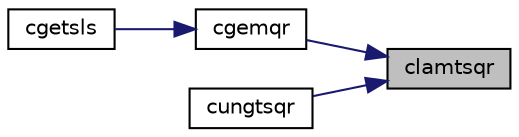 digraph "clamtsqr"
{
 // LATEX_PDF_SIZE
  edge [fontname="Helvetica",fontsize="10",labelfontname="Helvetica",labelfontsize="10"];
  node [fontname="Helvetica",fontsize="10",shape=record];
  rankdir="RL";
  Node1 [label="clamtsqr",height=0.2,width=0.4,color="black", fillcolor="grey75", style="filled", fontcolor="black",tooltip="CLAMTSQR"];
  Node1 -> Node2 [dir="back",color="midnightblue",fontsize="10",style="solid",fontname="Helvetica"];
  Node2 [label="cgemqr",height=0.2,width=0.4,color="black", fillcolor="white", style="filled",URL="$cgemqr_8f.html#a735755730a44034cec76895ff38e035b",tooltip="CGEMQR"];
  Node2 -> Node3 [dir="back",color="midnightblue",fontsize="10",style="solid",fontname="Helvetica"];
  Node3 [label="cgetsls",height=0.2,width=0.4,color="black", fillcolor="white", style="filled",URL="$cgetsls_8f.html#ac9e56f857b4f3dbd7ab4216472fc114c",tooltip="CGETSLS"];
  Node1 -> Node4 [dir="back",color="midnightblue",fontsize="10",style="solid",fontname="Helvetica"];
  Node4 [label="cungtsqr",height=0.2,width=0.4,color="black", fillcolor="white", style="filled",URL="$cungtsqr_8f.html#a7e4bad9857c71fdc109810110c14fa85",tooltip="CUNGTSQR"];
}
